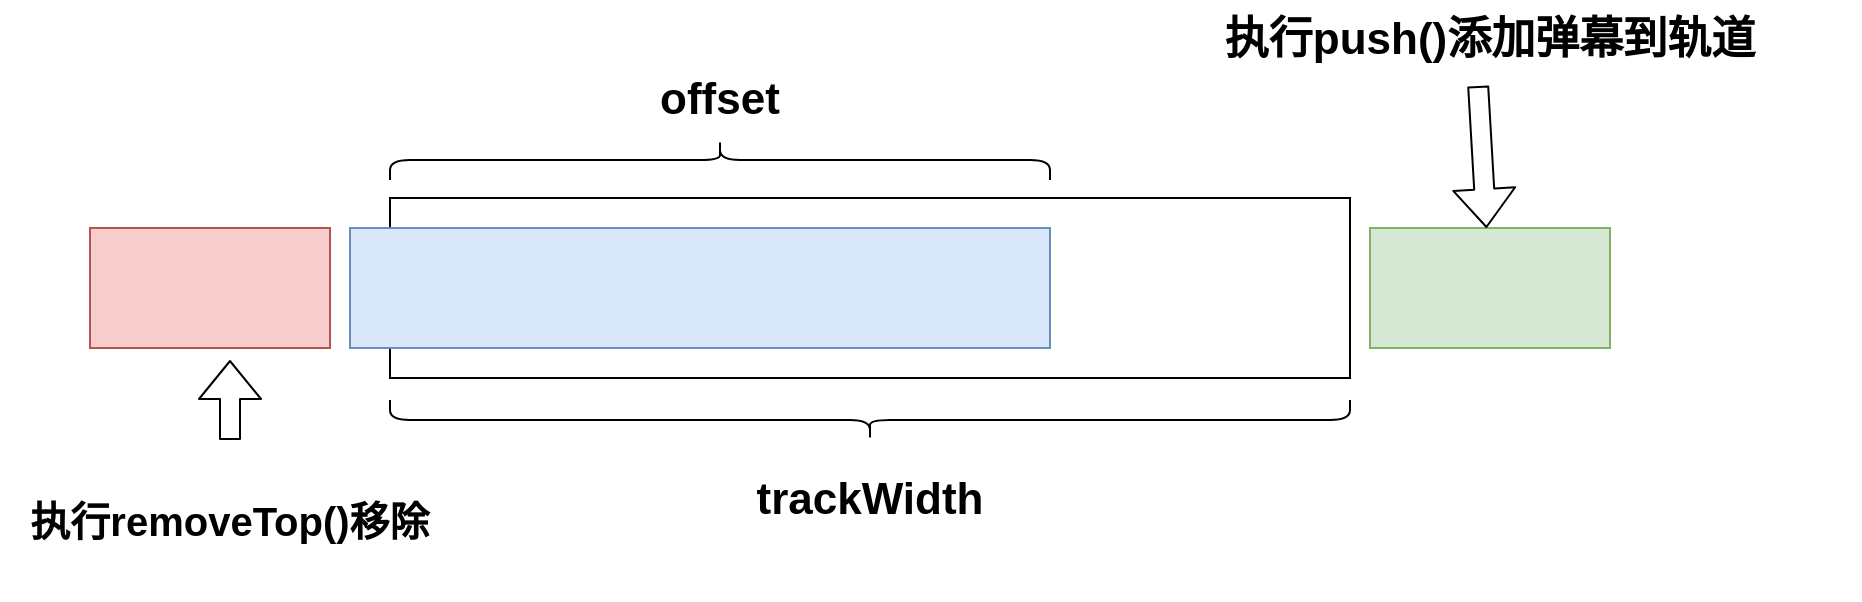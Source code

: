<mxfile version="13.9.2" type="github">
  <diagram id="uIJhFT-_cXbHEvmagF48" name="Page-1">
    <mxGraphModel dx="2125" dy="670" grid="1" gridSize="10" guides="1" tooltips="1" connect="1" arrows="1" fold="1" page="1" pageScale="1" pageWidth="827" pageHeight="800" math="0" shadow="0">
      <root>
        <mxCell id="0" />
        <mxCell id="1" parent="0" />
        <mxCell id="hbcPCMAPJA_j4FfzMth7-1" value="" style="rounded=0;whiteSpace=wrap;html=1;" vertex="1" parent="1">
          <mxGeometry x="190" y="199" width="480" height="90" as="geometry" />
        </mxCell>
        <mxCell id="hbcPCMAPJA_j4FfzMth7-2" value="" style="rounded=0;whiteSpace=wrap;html=1;fillColor=#f8cecc;strokeColor=#b85450;" vertex="1" parent="1">
          <mxGeometry x="40" y="214" width="120" height="60" as="geometry" />
        </mxCell>
        <mxCell id="hbcPCMAPJA_j4FfzMth7-3" value="" style="rounded=0;whiteSpace=wrap;html=1;fillColor=#dae8fc;strokeColor=#6c8ebf;" vertex="1" parent="1">
          <mxGeometry x="170" y="214" width="350" height="60" as="geometry" />
        </mxCell>
        <mxCell id="hbcPCMAPJA_j4FfzMth7-4" value="&lt;b&gt;&lt;font style=&quot;font-size: 20px&quot;&gt;执行removeTop()移除&lt;/font&gt;&lt;/b&gt;" style="text;html=1;strokeColor=none;fillColor=none;align=center;verticalAlign=middle;whiteSpace=wrap;rounded=0;" vertex="1" parent="1">
          <mxGeometry x="-5" y="320" width="230" height="80" as="geometry" />
        </mxCell>
        <mxCell id="hbcPCMAPJA_j4FfzMth7-7" value="" style="shape=flexArrow;endArrow=classic;html=1;" edge="1" parent="1" source="hbcPCMAPJA_j4FfzMth7-4">
          <mxGeometry width="50" height="50" relative="1" as="geometry">
            <mxPoint x="60" y="330" as="sourcePoint" />
            <mxPoint x="110" y="280" as="targetPoint" />
          </mxGeometry>
        </mxCell>
        <mxCell id="hbcPCMAPJA_j4FfzMth7-8" value="" style="shape=curlyBracket;whiteSpace=wrap;html=1;rounded=1;rotation=90;" vertex="1" parent="1">
          <mxGeometry x="345" y="15" width="20" height="330" as="geometry" />
        </mxCell>
        <mxCell id="hbcPCMAPJA_j4FfzMth7-9" value="&lt;b&gt;&lt;font style=&quot;font-size: 22px&quot;&gt;offset&lt;/font&gt;&lt;/b&gt;" style="text;html=1;strokeColor=none;fillColor=none;align=center;verticalAlign=middle;whiteSpace=wrap;rounded=0;" vertex="1" parent="1">
          <mxGeometry x="315" y="130" width="80" height="40" as="geometry" />
        </mxCell>
        <mxCell id="hbcPCMAPJA_j4FfzMth7-10" value="" style="shape=curlyBracket;whiteSpace=wrap;html=1;rounded=1;rotation=-90;" vertex="1" parent="1">
          <mxGeometry x="420" y="70" width="20" height="480" as="geometry" />
        </mxCell>
        <mxCell id="hbcPCMAPJA_j4FfzMth7-11" value="&lt;b&gt;&lt;font style=&quot;font-size: 22px&quot;&gt;trackWidth&lt;/font&gt;&lt;/b&gt;" style="text;html=1;strokeColor=none;fillColor=none;align=center;verticalAlign=middle;whiteSpace=wrap;rounded=0;" vertex="1" parent="1">
          <mxGeometry x="390" y="330" width="80" height="40" as="geometry" />
        </mxCell>
        <mxCell id="hbcPCMAPJA_j4FfzMth7-12" value="" style="rounded=0;whiteSpace=wrap;html=1;fillColor=#d5e8d4;strokeColor=#82b366;" vertex="1" parent="1">
          <mxGeometry x="680" y="214" width="120" height="60" as="geometry" />
        </mxCell>
        <mxCell id="hbcPCMAPJA_j4FfzMth7-13" value="&lt;span style=&quot;font-size: 22px&quot;&gt;&lt;b&gt;执行push()添加弹幕到轨道&lt;/b&gt;&lt;/span&gt;" style="text;html=1;strokeColor=none;fillColor=none;align=center;verticalAlign=middle;whiteSpace=wrap;rounded=0;" vertex="1" parent="1">
          <mxGeometry x="555" y="100" width="370" height="40" as="geometry" />
        </mxCell>
        <mxCell id="hbcPCMAPJA_j4FfzMth7-14" value="" style="shape=flexArrow;endArrow=classic;html=1;exitX=0.484;exitY=1.075;exitDx=0;exitDy=0;exitPerimeter=0;" edge="1" parent="1" source="hbcPCMAPJA_j4FfzMth7-13" target="hbcPCMAPJA_j4FfzMth7-12">
          <mxGeometry width="50" height="50" relative="1" as="geometry">
            <mxPoint x="720" y="180" as="sourcePoint" />
            <mxPoint x="770" y="130" as="targetPoint" />
          </mxGeometry>
        </mxCell>
      </root>
    </mxGraphModel>
  </diagram>
</mxfile>
